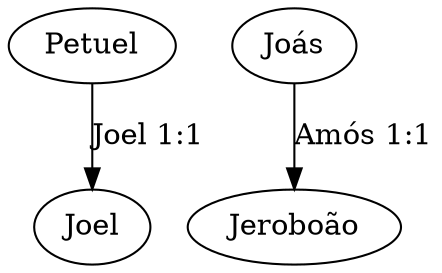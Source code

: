 digraph Genealogia {
    Petuel -> Joel [label="Joel 1:1"]
    Joás -> Jeroboão [label="Amós 1:1"]
}
